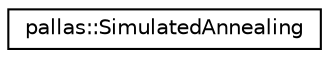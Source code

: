 digraph "Graphical Class Hierarchy"
{
  edge [fontname="Helvetica",fontsize="10",labelfontname="Helvetica",labelfontsize="10"];
  node [fontname="Helvetica",fontsize="10",shape=record];
  rankdir="LR";
  Node1 [label="pallas::SimulatedAnnealing",height=0.2,width=0.4,color="black", fillcolor="white", style="filled",URL="$classpallas_1_1_simulated_annealing.html",tooltip="Minimizes a function using simulated annealing. "];
}
